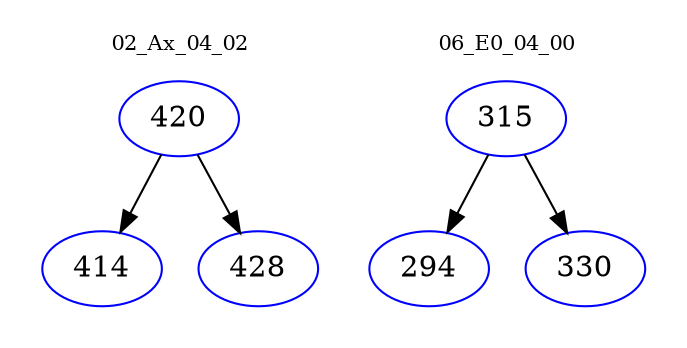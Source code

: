 digraph{
subgraph cluster_0 {
color = white
label = "02_Ax_04_02";
fontsize=10;
T0_420 [label="420", color="blue"]
T0_420 -> T0_414 [color="black"]
T0_414 [label="414", color="blue"]
T0_420 -> T0_428 [color="black"]
T0_428 [label="428", color="blue"]
}
subgraph cluster_1 {
color = white
label = "06_E0_04_00";
fontsize=10;
T1_315 [label="315", color="blue"]
T1_315 -> T1_294 [color="black"]
T1_294 [label="294", color="blue"]
T1_315 -> T1_330 [color="black"]
T1_330 [label="330", color="blue"]
}
}
